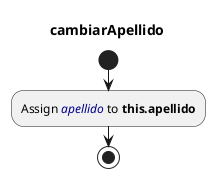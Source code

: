 @startuml
title cambiarApellido
start
:Assign <color:darkblue><i>apellido</i></color> to <b>this.apellido</b>;
stop
@enduml
